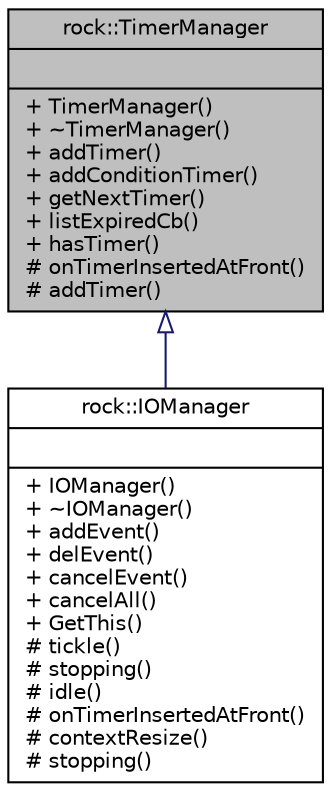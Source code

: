 digraph "rock::TimerManager"
{
 // LATEX_PDF_SIZE
  edge [fontname="Helvetica",fontsize="10",labelfontname="Helvetica",labelfontsize="10"];
  node [fontname="Helvetica",fontsize="10",shape=record];
  Node1 [label="{rock::TimerManager\n||+ TimerManager()\l+ ~TimerManager()\l+ addTimer()\l+ addConditionTimer()\l+ getNextTimer()\l+ listExpiredCb()\l+ hasTimer()\l# onTimerInsertedAtFront()\l# addTimer()\l}",height=0.2,width=0.4,color="black", fillcolor="grey75", style="filled", fontcolor="black",tooltip="定时器管理器"];
  Node1 -> Node2 [dir="back",color="midnightblue",fontsize="10",style="solid",arrowtail="onormal"];
  Node2 [label="{rock::IOManager\n||+ IOManager()\l+ ~IOManager()\l+ addEvent()\l+ delEvent()\l+ cancelEvent()\l+ cancelAll()\l+ GetThis()\l# tickle()\l# stopping()\l# idle()\l# onTimerInsertedAtFront()\l# contextResize()\l# stopping()\l}",height=0.2,width=0.4,color="black", fillcolor="white", style="filled",URL="$classrock_1_1IOManager.html",tooltip="基于Epoll的IO协程调度器"];
}
